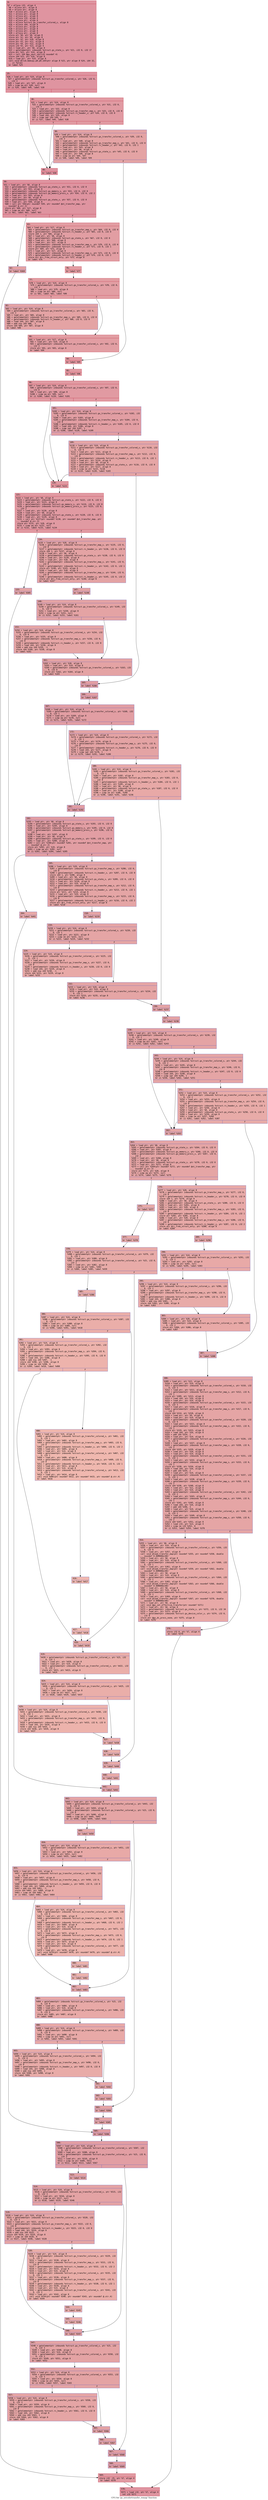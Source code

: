 digraph "CFG for 'gs_setcolortransfer_remap' function" {
	label="CFG for 'gs_setcolortransfer_remap' function";

	Node0x600000537110 [shape=record,color="#b70d28ff", style=filled, fillcolor="#b70d2870" fontname="Courier",label="{6:\l|  %7 = alloca i32, align 4\l  %8 = alloca ptr, align 8\l  %9 = alloca ptr, align 8\l  %10 = alloca ptr, align 8\l  %11 = alloca ptr, align 8\l  %12 = alloca ptr, align 8\l  %13 = alloca i32, align 4\l  %14 = alloca ptr, align 8\l  %15 = alloca %struct.gx_transfer_colored_s, align 8\l  %16 = alloca i64, align 8\l  %17 = alloca ptr, align 8\l  %18 = alloca ptr, align 8\l  %19 = alloca ptr, align 8\l  %20 = alloca ptr, align 8\l  store ptr %0, ptr %8, align 8\l  store ptr %1, ptr %9, align 8\l  store ptr %2, ptr %10, align 8\l  store ptr %3, ptr %11, align 8\l  store ptr %4, ptr %12, align 8\l  store i32 %5, ptr %13, align 4\l  %21 = load ptr, ptr %8, align 8\l  %22 = getelementptr inbounds %struct.gs_state_s, ptr %21, i32 0, i32 17\l  store ptr %22, ptr %14, align 8\l  %23 = call i64 @gs_next_ids(i32 noundef 4)\l  store i64 %23, ptr %16, align 8\l  %24 = load ptr, ptr %14, align 8\l  call void @llvm.memcpy.p0.p0.i64(ptr align 8 %15, ptr align 8 %24, i64 32,\l... i1 false)\l  br label %25\l}"];
	Node0x600000537110 -> Node0x600000537160[tooltip="6 -> 25\nProbability 100.00%" ];
	Node0x600000537160 [shape=record,color="#b70d28ff", style=filled, fillcolor="#b70d2870" fontname="Courier",label="{25:\l|  %26 = load ptr, ptr %14, align 8\l  %27 = getelementptr inbounds %struct.gx_transfer_colored_s, ptr %26, i32 0,\l... i32 3\l  %28 = load ptr, ptr %27, align 8\l  %29 = icmp eq ptr %28, null\l  br i1 %29, label %49, label %30\l|{<s0>T|<s1>F}}"];
	Node0x600000537160:s0 -> Node0x600000537250[tooltip="25 -> 49\nProbability 37.50%" ];
	Node0x600000537160:s1 -> Node0x6000005371b0[tooltip="25 -> 30\nProbability 62.50%" ];
	Node0x6000005371b0 [shape=record,color="#b70d28ff", style=filled, fillcolor="#bb1b2c70" fontname="Courier",label="{30:\l|  %31 = load ptr, ptr %14, align 8\l  %32 = getelementptr inbounds %struct.gx_transfer_colored_s, ptr %31, i32 0,\l... i32 3\l  %33 = load ptr, ptr %32, align 8\l  %34 = getelementptr inbounds %struct.gx_transfer_map_s, ptr %33, i32 0, i32 0\l  %35 = getelementptr inbounds %struct.rc_header_s, ptr %34, i32 0, i32 0\l  %36 = load i64, ptr %35, align 8\l  %37 = icmp sgt i64 %36, 1\l  br i1 %37, label %49, label %38\l|{<s0>T|<s1>F}}"];
	Node0x6000005371b0:s0 -> Node0x600000537250[tooltip="30 -> 49\nProbability 50.00%" ];
	Node0x6000005371b0:s1 -> Node0x600000537200[tooltip="30 -> 38\nProbability 50.00%" ];
	Node0x600000537200 [shape=record,color="#3d50c3ff", style=filled, fillcolor="#c32e3170" fontname="Courier",label="{38:\l|  %39 = load ptr, ptr %14, align 8\l  %40 = getelementptr inbounds %struct.gx_transfer_colored_s, ptr %39, i32 0,\l... i32 3\l  %41 = load ptr, ptr %40, align 8\l  %42 = getelementptr inbounds %struct.gx_transfer_map_s, ptr %41, i32 0, i32 0\l  %43 = getelementptr inbounds %struct.rc_header_s, ptr %42, i32 0, i32 1\l  %44 = load ptr, ptr %43, align 8\l  %45 = load ptr, ptr %8, align 8\l  %46 = getelementptr inbounds %struct.gs_state_s, ptr %45, i32 0, i32 0\l  %47 = load ptr, ptr %46, align 8\l  %48 = icmp ne ptr %44, %47\l  br i1 %48, label %49, label %94\l|{<s0>T|<s1>F}}"];
	Node0x600000537200:s0 -> Node0x600000537250[tooltip="38 -> 49\nProbability 62.50%" ];
	Node0x600000537200:s1 -> Node0x6000005374d0[tooltip="38 -> 94\nProbability 37.50%" ];
	Node0x600000537250 [shape=record,color="#b70d28ff", style=filled, fillcolor="#b70d2870" fontname="Courier",label="{49:\l|  br label %50\l}"];
	Node0x600000537250 -> Node0x6000005372a0[tooltip="49 -> 50\nProbability 100.00%" ];
	Node0x6000005372a0 [shape=record,color="#b70d28ff", style=filled, fillcolor="#b70d2870" fontname="Courier",label="{50:\l|  %51 = load ptr, ptr %8, align 8\l  %52 = getelementptr inbounds %struct.gs_state_s, ptr %51, i32 0, i32 0\l  %53 = load ptr, ptr %52, align 8\l  %54 = getelementptr inbounds %struct.gs_memory_s, ptr %53, i32 0, i32 0\l  %55 = getelementptr inbounds %struct.gs_memory_procs_s, ptr %54, i32 0, i32 2\l  %56 = load ptr, ptr %55, align 8\l  %57 = load ptr, ptr %8, align 8\l  %58 = getelementptr inbounds %struct.gs_state_s, ptr %57, i32 0, i32 0\l  %59 = load ptr, ptr %58, align 8\l  %60 = call ptr %56(ptr noundef %59, ptr noundef @st_transfer_map, ptr\l... noundef @.str.3)\l  store ptr %60, ptr %17, align 8\l  %61 = icmp eq ptr %60, null\l  br i1 %61, label %62, label %63\l|{<s0>T|<s1>F}}"];
	Node0x6000005372a0:s0 -> Node0x6000005372f0[tooltip="50 -> 62\nProbability 37.50%" ];
	Node0x6000005372a0:s1 -> Node0x600000537340[tooltip="50 -> 63\nProbability 62.50%" ];
	Node0x6000005372f0 [shape=record,color="#3d50c3ff", style=filled, fillcolor="#c32e3170" fontname="Courier",label="{62:\l|  br label %569\l}"];
	Node0x6000005372f0 -> Node0x600000531180[tooltip="62 -> 569\nProbability 100.00%" ];
	Node0x600000537340 [shape=record,color="#b70d28ff", style=filled, fillcolor="#be242e70" fontname="Courier",label="{63:\l|  %64 = load ptr, ptr %17, align 8\l  %65 = getelementptr inbounds %struct.gx_transfer_map_s, ptr %64, i32 0, i32 0\l  %66 = getelementptr inbounds %struct.rc_header_s, ptr %65, i32 0, i32 0\l  store i64 1, ptr %66, align 8\l  %67 = load ptr, ptr %8, align 8\l  %68 = getelementptr inbounds %struct.gs_state_s, ptr %67, i32 0, i32 0\l  %69 = load ptr, ptr %68, align 8\l  %70 = load ptr, ptr %17, align 8\l  %71 = getelementptr inbounds %struct.gx_transfer_map_s, ptr %70, i32 0, i32 0\l  %72 = getelementptr inbounds %struct.rc_header_s, ptr %71, i32 0, i32 1\l  store ptr %69, ptr %72, align 8\l  %73 = load ptr, ptr %17, align 8\l  %74 = getelementptr inbounds %struct.gx_transfer_map_s, ptr %73, i32 0, i32 0\l  %75 = getelementptr inbounds %struct.rc_header_s, ptr %74, i32 0, i32 2\l  store ptr @rc_free_struct_only, ptr %75, align 8\l  br label %76\l}"];
	Node0x600000537340 -> Node0x600000537390[tooltip="63 -> 76\nProbability 100.00%" ];
	Node0x600000537390 [shape=record,color="#b70d28ff", style=filled, fillcolor="#be242e70" fontname="Courier",label="{76:\l|  br label %77\l}"];
	Node0x600000537390 -> Node0x6000005373e0[tooltip="76 -> 77\nProbability 100.00%" ];
	Node0x6000005373e0 [shape=record,color="#b70d28ff", style=filled, fillcolor="#be242e70" fontname="Courier",label="{77:\l|  %78 = load ptr, ptr %14, align 8\l  %79 = getelementptr inbounds %struct.gx_transfer_colored_s, ptr %78, i32 0,\l... i32 3\l  %80 = load ptr, ptr %79, align 8\l  %81 = icmp ne ptr %80, null\l  br i1 %81, label %82, label %90\l|{<s0>T|<s1>F}}"];
	Node0x6000005373e0:s0 -> Node0x600000537430[tooltip="77 -> 82\nProbability 62.50%" ];
	Node0x6000005373e0:s1 -> Node0x600000537480[tooltip="77 -> 90\nProbability 37.50%" ];
	Node0x600000537430 [shape=record,color="#3d50c3ff", style=filled, fillcolor="#c32e3170" fontname="Courier",label="{82:\l|  %83 = load ptr, ptr %14, align 8\l  %84 = getelementptr inbounds %struct.gx_transfer_colored_s, ptr %83, i32 0,\l... i32 3\l  %85 = load ptr, ptr %84, align 8\l  %86 = getelementptr inbounds %struct.gx_transfer_map_s, ptr %85, i32 0, i32 0\l  %87 = getelementptr inbounds %struct.rc_header_s, ptr %86, i32 0, i32 0\l  %88 = load i64, ptr %87, align 8\l  %89 = add nsw i64 %88, -1\l  store i64 %89, ptr %87, align 8\l  br label %90\l}"];
	Node0x600000537430 -> Node0x600000537480[tooltip="82 -> 90\nProbability 100.00%" ];
	Node0x600000537480 [shape=record,color="#b70d28ff", style=filled, fillcolor="#be242e70" fontname="Courier",label="{90:\l|  %91 = load ptr, ptr %17, align 8\l  %92 = load ptr, ptr %14, align 8\l  %93 = getelementptr inbounds %struct.gx_transfer_colored_s, ptr %92, i32 0,\l... i32 3\l  store ptr %91, ptr %93, align 8\l  br label %94\l}"];
	Node0x600000537480 -> Node0x6000005374d0[tooltip="90 -> 94\nProbability 100.00%" ];
	Node0x6000005374d0 [shape=record,color="#b70d28ff", style=filled, fillcolor="#bb1b2c70" fontname="Courier",label="{94:\l|  br label %95\l}"];
	Node0x6000005374d0 -> Node0x600000537520[tooltip="94 -> 95\nProbability 100.00%" ];
	Node0x600000537520 [shape=record,color="#b70d28ff", style=filled, fillcolor="#bb1b2c70" fontname="Courier",label="{95:\l|  br label %96\l}"];
	Node0x600000537520 -> Node0x600000537570[tooltip="95 -> 96\nProbability 100.00%" ];
	Node0x600000537570 [shape=record,color="#b70d28ff", style=filled, fillcolor="#bb1b2c70" fontname="Courier",label="{96:\l|  %97 = load ptr, ptr %14, align 8\l  %98 = getelementptr inbounds %struct.gx_transfer_colored_s, ptr %97, i32 0,\l... i32 0\l  %99 = load ptr, ptr %98, align 8\l  %100 = icmp eq ptr %99, null\l  br i1 %100, label %120, label %101\l|{<s0>T|<s1>F}}"];
	Node0x600000537570:s0 -> Node0x600000537660[tooltip="96 -> 120\nProbability 37.50%" ];
	Node0x600000537570:s1 -> Node0x6000005375c0[tooltip="96 -> 101\nProbability 62.50%" ];
	Node0x6000005375c0 [shape=record,color="#3d50c3ff", style=filled, fillcolor="#be242e70" fontname="Courier",label="{101:\l|  %102 = load ptr, ptr %14, align 8\l  %103 = getelementptr inbounds %struct.gx_transfer_colored_s, ptr %102, i32\l... 0, i32 0\l  %104 = load ptr, ptr %103, align 8\l  %105 = getelementptr inbounds %struct.gx_transfer_map_s, ptr %104, i32 0,\l... i32 0\l  %106 = getelementptr inbounds %struct.rc_header_s, ptr %105, i32 0, i32 0\l  %107 = load i64, ptr %106, align 8\l  %108 = icmp sgt i64 %107, 1\l  br i1 %108, label %120, label %109\l|{<s0>T|<s1>F}}"];
	Node0x6000005375c0:s0 -> Node0x600000537660[tooltip="101 -> 120\nProbability 50.00%" ];
	Node0x6000005375c0:s1 -> Node0x600000537610[tooltip="101 -> 109\nProbability 50.00%" ];
	Node0x600000537610 [shape=record,color="#3d50c3ff", style=filled, fillcolor="#c5333470" fontname="Courier",label="{109:\l|  %110 = load ptr, ptr %14, align 8\l  %111 = getelementptr inbounds %struct.gx_transfer_colored_s, ptr %110, i32\l... 0, i32 0\l  %112 = load ptr, ptr %111, align 8\l  %113 = getelementptr inbounds %struct.gx_transfer_map_s, ptr %112, i32 0,\l... i32 0\l  %114 = getelementptr inbounds %struct.rc_header_s, ptr %113, i32 0, i32 1\l  %115 = load ptr, ptr %114, align 8\l  %116 = load ptr, ptr %8, align 8\l  %117 = getelementptr inbounds %struct.gs_state_s, ptr %116, i32 0, i32 0\l  %118 = load ptr, ptr %117, align 8\l  %119 = icmp ne ptr %115, %118\l  br i1 %119, label %120, label %165\l|{<s0>T|<s1>F}}"];
	Node0x600000537610:s0 -> Node0x600000537660[tooltip="109 -> 120\nProbability 62.50%" ];
	Node0x600000537610:s1 -> Node0x6000005378e0[tooltip="109 -> 165\nProbability 37.50%" ];
	Node0x600000537660 [shape=record,color="#b70d28ff", style=filled, fillcolor="#bb1b2c70" fontname="Courier",label="{120:\l|  br label %121\l}"];
	Node0x600000537660 -> Node0x6000005376b0[tooltip="120 -> 121\nProbability 100.00%" ];
	Node0x6000005376b0 [shape=record,color="#b70d28ff", style=filled, fillcolor="#bb1b2c70" fontname="Courier",label="{121:\l|  %122 = load ptr, ptr %8, align 8\l  %123 = getelementptr inbounds %struct.gs_state_s, ptr %122, i32 0, i32 0\l  %124 = load ptr, ptr %123, align 8\l  %125 = getelementptr inbounds %struct.gs_memory_s, ptr %124, i32 0, i32 0\l  %126 = getelementptr inbounds %struct.gs_memory_procs_s, ptr %125, i32 0,\l... i32 2\l  %127 = load ptr, ptr %126, align 8\l  %128 = load ptr, ptr %8, align 8\l  %129 = getelementptr inbounds %struct.gs_state_s, ptr %128, i32 0, i32 0\l  %130 = load ptr, ptr %129, align 8\l  %131 = call ptr %127(ptr noundef %130, ptr noundef @st_transfer_map, ptr\l... noundef @.str.3)\l  store ptr %131, ptr %18, align 8\l  %132 = icmp eq ptr %131, null\l  br i1 %132, label %133, label %134\l|{<s0>T|<s1>F}}"];
	Node0x6000005376b0:s0 -> Node0x600000537700[tooltip="121 -> 133\nProbability 37.50%" ];
	Node0x6000005376b0:s1 -> Node0x600000537750[tooltip="121 -> 134\nProbability 62.50%" ];
	Node0x600000537700 [shape=record,color="#3d50c3ff", style=filled, fillcolor="#c5333470" fontname="Courier",label="{133:\l|  br label %505\l}"];
	Node0x600000537700 -> Node0x600000530c80[tooltip="133 -> 505\nProbability 100.00%" ];
	Node0x600000537750 [shape=record,color="#3d50c3ff", style=filled, fillcolor="#c32e3170" fontname="Courier",label="{134:\l|  %135 = load ptr, ptr %18, align 8\l  %136 = getelementptr inbounds %struct.gx_transfer_map_s, ptr %135, i32 0,\l... i32 0\l  %137 = getelementptr inbounds %struct.rc_header_s, ptr %136, i32 0, i32 0\l  store i64 1, ptr %137, align 8\l  %138 = load ptr, ptr %8, align 8\l  %139 = getelementptr inbounds %struct.gs_state_s, ptr %138, i32 0, i32 0\l  %140 = load ptr, ptr %139, align 8\l  %141 = load ptr, ptr %18, align 8\l  %142 = getelementptr inbounds %struct.gx_transfer_map_s, ptr %141, i32 0,\l... i32 0\l  %143 = getelementptr inbounds %struct.rc_header_s, ptr %142, i32 0, i32 1\l  store ptr %140, ptr %143, align 8\l  %144 = load ptr, ptr %18, align 8\l  %145 = getelementptr inbounds %struct.gx_transfer_map_s, ptr %144, i32 0,\l... i32 0\l  %146 = getelementptr inbounds %struct.rc_header_s, ptr %145, i32 0, i32 2\l  store ptr @rc_free_struct_only, ptr %146, align 8\l  br label %147\l}"];
	Node0x600000537750 -> Node0x6000005377a0[tooltip="134 -> 147\nProbability 100.00%" ];
	Node0x6000005377a0 [shape=record,color="#3d50c3ff", style=filled, fillcolor="#c32e3170" fontname="Courier",label="{147:\l|  br label %148\l}"];
	Node0x6000005377a0 -> Node0x6000005377f0[tooltip="147 -> 148\nProbability 100.00%" ];
	Node0x6000005377f0 [shape=record,color="#3d50c3ff", style=filled, fillcolor="#c32e3170" fontname="Courier",label="{148:\l|  %149 = load ptr, ptr %14, align 8\l  %150 = getelementptr inbounds %struct.gx_transfer_colored_s, ptr %149, i32\l... 0, i32 0\l  %151 = load ptr, ptr %150, align 8\l  %152 = icmp ne ptr %151, null\l  br i1 %152, label %153, label %161\l|{<s0>T|<s1>F}}"];
	Node0x6000005377f0:s0 -> Node0x600000537840[tooltip="148 -> 153\nProbability 62.50%" ];
	Node0x6000005377f0:s1 -> Node0x600000537890[tooltip="148 -> 161\nProbability 37.50%" ];
	Node0x600000537840 [shape=record,color="#3d50c3ff", style=filled, fillcolor="#c5333470" fontname="Courier",label="{153:\l|  %154 = load ptr, ptr %14, align 8\l  %155 = getelementptr inbounds %struct.gx_transfer_colored_s, ptr %154, i32\l... 0, i32 0\l  %156 = load ptr, ptr %155, align 8\l  %157 = getelementptr inbounds %struct.gx_transfer_map_s, ptr %156, i32 0,\l... i32 0\l  %158 = getelementptr inbounds %struct.rc_header_s, ptr %157, i32 0, i32 0\l  %159 = load i64, ptr %158, align 8\l  %160 = add nsw i64 %159, -1\l  store i64 %160, ptr %158, align 8\l  br label %161\l}"];
	Node0x600000537840 -> Node0x600000537890[tooltip="153 -> 161\nProbability 100.00%" ];
	Node0x600000537890 [shape=record,color="#3d50c3ff", style=filled, fillcolor="#c32e3170" fontname="Courier",label="{161:\l|  %162 = load ptr, ptr %18, align 8\l  %163 = load ptr, ptr %14, align 8\l  %164 = getelementptr inbounds %struct.gx_transfer_colored_s, ptr %163, i32\l... 0, i32 0\l  store ptr %162, ptr %164, align 8\l  br label %165\l}"];
	Node0x600000537890 -> Node0x6000005378e0[tooltip="161 -> 165\nProbability 100.00%" ];
	Node0x6000005378e0 [shape=record,color="#3d50c3ff", style=filled, fillcolor="#be242e70" fontname="Courier",label="{165:\l|  br label %166\l}"];
	Node0x6000005378e0 -> Node0x600000537930[tooltip="165 -> 166\nProbability 100.00%" ];
	Node0x600000537930 [shape=record,color="#3d50c3ff", style=filled, fillcolor="#be242e70" fontname="Courier",label="{166:\l|  br label %167\l}"];
	Node0x600000537930 -> Node0x600000537980[tooltip="166 -> 167\nProbability 100.00%" ];
	Node0x600000537980 [shape=record,color="#3d50c3ff", style=filled, fillcolor="#be242e70" fontname="Courier",label="{167:\l|  %168 = load ptr, ptr %14, align 8\l  %169 = getelementptr inbounds %struct.gx_transfer_colored_s, ptr %168, i32\l... 0, i32 1\l  %170 = load ptr, ptr %169, align 8\l  %171 = icmp eq ptr %170, null\l  br i1 %171, label %191, label %172\l|{<s0>T|<s1>F}}"];
	Node0x600000537980:s0 -> Node0x600000537a70[tooltip="167 -> 191\nProbability 37.50%" ];
	Node0x600000537980:s1 -> Node0x6000005379d0[tooltip="167 -> 172\nProbability 62.50%" ];
	Node0x6000005379d0 [shape=record,color="#3d50c3ff", style=filled, fillcolor="#c32e3170" fontname="Courier",label="{172:\l|  %173 = load ptr, ptr %14, align 8\l  %174 = getelementptr inbounds %struct.gx_transfer_colored_s, ptr %173, i32\l... 0, i32 1\l  %175 = load ptr, ptr %174, align 8\l  %176 = getelementptr inbounds %struct.gx_transfer_map_s, ptr %175, i32 0,\l... i32 0\l  %177 = getelementptr inbounds %struct.rc_header_s, ptr %176, i32 0, i32 0\l  %178 = load i64, ptr %177, align 8\l  %179 = icmp sgt i64 %178, 1\l  br i1 %179, label %191, label %180\l|{<s0>T|<s1>F}}"];
	Node0x6000005379d0:s0 -> Node0x600000537a70[tooltip="172 -> 191\nProbability 50.00%" ];
	Node0x6000005379d0:s1 -> Node0x600000537a20[tooltip="172 -> 180\nProbability 50.00%" ];
	Node0x600000537a20 [shape=record,color="#3d50c3ff", style=filled, fillcolor="#ca3b3770" fontname="Courier",label="{180:\l|  %181 = load ptr, ptr %14, align 8\l  %182 = getelementptr inbounds %struct.gx_transfer_colored_s, ptr %181, i32\l... 0, i32 1\l  %183 = load ptr, ptr %182, align 8\l  %184 = getelementptr inbounds %struct.gx_transfer_map_s, ptr %183, i32 0,\l... i32 0\l  %185 = getelementptr inbounds %struct.rc_header_s, ptr %184, i32 0, i32 1\l  %186 = load ptr, ptr %185, align 8\l  %187 = load ptr, ptr %8, align 8\l  %188 = getelementptr inbounds %struct.gs_state_s, ptr %187, i32 0, i32 0\l  %189 = load ptr, ptr %188, align 8\l  %190 = icmp ne ptr %186, %189\l  br i1 %190, label %191, label %236\l|{<s0>T|<s1>F}}"];
	Node0x600000537a20:s0 -> Node0x600000537a70[tooltip="180 -> 191\nProbability 62.50%" ];
	Node0x600000537a20:s1 -> Node0x600000537cf0[tooltip="180 -> 236\nProbability 37.50%" ];
	Node0x600000537a70 [shape=record,color="#3d50c3ff", style=filled, fillcolor="#be242e70" fontname="Courier",label="{191:\l|  br label %192\l}"];
	Node0x600000537a70 -> Node0x600000537ac0[tooltip="191 -> 192\nProbability 100.00%" ];
	Node0x600000537ac0 [shape=record,color="#3d50c3ff", style=filled, fillcolor="#be242e70" fontname="Courier",label="{192:\l|  %193 = load ptr, ptr %8, align 8\l  %194 = getelementptr inbounds %struct.gs_state_s, ptr %193, i32 0, i32 0\l  %195 = load ptr, ptr %194, align 8\l  %196 = getelementptr inbounds %struct.gs_memory_s, ptr %195, i32 0, i32 0\l  %197 = getelementptr inbounds %struct.gs_memory_procs_s, ptr %196, i32 0,\l... i32 2\l  %198 = load ptr, ptr %197, align 8\l  %199 = load ptr, ptr %8, align 8\l  %200 = getelementptr inbounds %struct.gs_state_s, ptr %199, i32 0, i32 0\l  %201 = load ptr, ptr %200, align 8\l  %202 = call ptr %198(ptr noundef %201, ptr noundef @st_transfer_map, ptr\l... noundef @.str.3)\l  store ptr %202, ptr %19, align 8\l  %203 = icmp eq ptr %202, null\l  br i1 %203, label %204, label %205\l|{<s0>T|<s1>F}}"];
	Node0x600000537ac0:s0 -> Node0x600000537b10[tooltip="192 -> 204\nProbability 37.50%" ];
	Node0x600000537ac0:s1 -> Node0x600000537b60[tooltip="192 -> 205\nProbability 62.50%" ];
	Node0x600000537b10 [shape=record,color="#3d50c3ff", style=filled, fillcolor="#ca3b3770" fontname="Courier",label="{204:\l|  br label %441\l}"];
	Node0x600000537b10 -> Node0x600000530780[tooltip="204 -> 441\nProbability 100.00%" ];
	Node0x600000537b60 [shape=record,color="#3d50c3ff", style=filled, fillcolor="#c5333470" fontname="Courier",label="{205:\l|  %206 = load ptr, ptr %19, align 8\l  %207 = getelementptr inbounds %struct.gx_transfer_map_s, ptr %206, i32 0,\l... i32 0\l  %208 = getelementptr inbounds %struct.rc_header_s, ptr %207, i32 0, i32 0\l  store i64 1, ptr %208, align 8\l  %209 = load ptr, ptr %8, align 8\l  %210 = getelementptr inbounds %struct.gs_state_s, ptr %209, i32 0, i32 0\l  %211 = load ptr, ptr %210, align 8\l  %212 = load ptr, ptr %19, align 8\l  %213 = getelementptr inbounds %struct.gx_transfer_map_s, ptr %212, i32 0,\l... i32 0\l  %214 = getelementptr inbounds %struct.rc_header_s, ptr %213, i32 0, i32 1\l  store ptr %211, ptr %214, align 8\l  %215 = load ptr, ptr %19, align 8\l  %216 = getelementptr inbounds %struct.gx_transfer_map_s, ptr %215, i32 0,\l... i32 0\l  %217 = getelementptr inbounds %struct.rc_header_s, ptr %216, i32 0, i32 2\l  store ptr @rc_free_struct_only, ptr %217, align 8\l  br label %218\l}"];
	Node0x600000537b60 -> Node0x600000537bb0[tooltip="205 -> 218\nProbability 100.00%" ];
	Node0x600000537bb0 [shape=record,color="#3d50c3ff", style=filled, fillcolor="#c5333470" fontname="Courier",label="{218:\l|  br label %219\l}"];
	Node0x600000537bb0 -> Node0x600000537c00[tooltip="218 -> 219\nProbability 100.00%" ];
	Node0x600000537c00 [shape=record,color="#3d50c3ff", style=filled, fillcolor="#c5333470" fontname="Courier",label="{219:\l|  %220 = load ptr, ptr %14, align 8\l  %221 = getelementptr inbounds %struct.gx_transfer_colored_s, ptr %220, i32\l... 0, i32 1\l  %222 = load ptr, ptr %221, align 8\l  %223 = icmp ne ptr %222, null\l  br i1 %223, label %224, label %232\l|{<s0>T|<s1>F}}"];
	Node0x600000537c00:s0 -> Node0x600000537c50[tooltip="219 -> 224\nProbability 62.50%" ];
	Node0x600000537c00:s1 -> Node0x600000537ca0[tooltip="219 -> 232\nProbability 37.50%" ];
	Node0x600000537c50 [shape=record,color="#3d50c3ff", style=filled, fillcolor="#ca3b3770" fontname="Courier",label="{224:\l|  %225 = load ptr, ptr %14, align 8\l  %226 = getelementptr inbounds %struct.gx_transfer_colored_s, ptr %225, i32\l... 0, i32 1\l  %227 = load ptr, ptr %226, align 8\l  %228 = getelementptr inbounds %struct.gx_transfer_map_s, ptr %227, i32 0,\l... i32 0\l  %229 = getelementptr inbounds %struct.rc_header_s, ptr %228, i32 0, i32 0\l  %230 = load i64, ptr %229, align 8\l  %231 = add nsw i64 %230, -1\l  store i64 %231, ptr %229, align 8\l  br label %232\l}"];
	Node0x600000537c50 -> Node0x600000537ca0[tooltip="224 -> 232\nProbability 100.00%" ];
	Node0x600000537ca0 [shape=record,color="#3d50c3ff", style=filled, fillcolor="#c5333470" fontname="Courier",label="{232:\l|  %233 = load ptr, ptr %19, align 8\l  %234 = load ptr, ptr %14, align 8\l  %235 = getelementptr inbounds %struct.gx_transfer_colored_s, ptr %234, i32\l... 0, i32 1\l  store ptr %233, ptr %235, align 8\l  br label %236\l}"];
	Node0x600000537ca0 -> Node0x600000537cf0[tooltip="232 -> 236\nProbability 100.00%" ];
	Node0x600000537cf0 [shape=record,color="#3d50c3ff", style=filled, fillcolor="#c32e3170" fontname="Courier",label="{236:\l|  br label %237\l}"];
	Node0x600000537cf0 -> Node0x600000537d40[tooltip="236 -> 237\nProbability 100.00%" ];
	Node0x600000537d40 [shape=record,color="#3d50c3ff", style=filled, fillcolor="#c32e3170" fontname="Courier",label="{237:\l|  br label %238\l}"];
	Node0x600000537d40 -> Node0x600000537d90[tooltip="237 -> 238\nProbability 100.00%" ];
	Node0x600000537d90 [shape=record,color="#3d50c3ff", style=filled, fillcolor="#c32e3170" fontname="Courier",label="{238:\l|  %239 = load ptr, ptr %14, align 8\l  %240 = getelementptr inbounds %struct.gx_transfer_colored_s, ptr %239, i32\l... 0, i32 2\l  %241 = load ptr, ptr %240, align 8\l  %242 = icmp eq ptr %241, null\l  br i1 %242, label %262, label %243\l|{<s0>T|<s1>F}}"];
	Node0x600000537d90:s0 -> Node0x600000537e80[tooltip="238 -> 262\nProbability 37.50%" ];
	Node0x600000537d90:s1 -> Node0x600000537de0[tooltip="238 -> 243\nProbability 62.50%" ];
	Node0x600000537de0 [shape=record,color="#3d50c3ff", style=filled, fillcolor="#c5333470" fontname="Courier",label="{243:\l|  %244 = load ptr, ptr %14, align 8\l  %245 = getelementptr inbounds %struct.gx_transfer_colored_s, ptr %244, i32\l... 0, i32 2\l  %246 = load ptr, ptr %245, align 8\l  %247 = getelementptr inbounds %struct.gx_transfer_map_s, ptr %246, i32 0,\l... i32 0\l  %248 = getelementptr inbounds %struct.rc_header_s, ptr %247, i32 0, i32 0\l  %249 = load i64, ptr %248, align 8\l  %250 = icmp sgt i64 %249, 1\l  br i1 %250, label %262, label %251\l|{<s0>T|<s1>F}}"];
	Node0x600000537de0:s0 -> Node0x600000537e80[tooltip="243 -> 262\nProbability 50.00%" ];
	Node0x600000537de0:s1 -> Node0x600000537e30[tooltip="243 -> 251\nProbability 50.00%" ];
	Node0x600000537e30 [shape=record,color="#3d50c3ff", style=filled, fillcolor="#cc403a70" fontname="Courier",label="{251:\l|  %252 = load ptr, ptr %14, align 8\l  %253 = getelementptr inbounds %struct.gx_transfer_colored_s, ptr %252, i32\l... 0, i32 2\l  %254 = load ptr, ptr %253, align 8\l  %255 = getelementptr inbounds %struct.gx_transfer_map_s, ptr %254, i32 0,\l... i32 0\l  %256 = getelementptr inbounds %struct.rc_header_s, ptr %255, i32 0, i32 1\l  %257 = load ptr, ptr %256, align 8\l  %258 = load ptr, ptr %8, align 8\l  %259 = getelementptr inbounds %struct.gs_state_s, ptr %258, i32 0, i32 0\l  %260 = load ptr, ptr %259, align 8\l  %261 = icmp ne ptr %257, %260\l  br i1 %261, label %262, label %307\l|{<s0>T|<s1>F}}"];
	Node0x600000537e30:s0 -> Node0x600000537e80[tooltip="251 -> 262\nProbability 62.50%" ];
	Node0x600000537e30:s1 -> Node0x600000530140[tooltip="251 -> 307\nProbability 37.50%" ];
	Node0x600000537e80 [shape=record,color="#3d50c3ff", style=filled, fillcolor="#c5333470" fontname="Courier",label="{262:\l|  br label %263\l}"];
	Node0x600000537e80 -> Node0x600000537ed0[tooltip="262 -> 263\nProbability 100.00%" ];
	Node0x600000537ed0 [shape=record,color="#3d50c3ff", style=filled, fillcolor="#c5333470" fontname="Courier",label="{263:\l|  %264 = load ptr, ptr %8, align 8\l  %265 = getelementptr inbounds %struct.gs_state_s, ptr %264, i32 0, i32 0\l  %266 = load ptr, ptr %265, align 8\l  %267 = getelementptr inbounds %struct.gs_memory_s, ptr %266, i32 0, i32 0\l  %268 = getelementptr inbounds %struct.gs_memory_procs_s, ptr %267, i32 0,\l... i32 2\l  %269 = load ptr, ptr %268, align 8\l  %270 = load ptr, ptr %8, align 8\l  %271 = getelementptr inbounds %struct.gs_state_s, ptr %270, i32 0, i32 0\l  %272 = load ptr, ptr %271, align 8\l  %273 = call ptr %269(ptr noundef %272, ptr noundef @st_transfer_map, ptr\l... noundef @.str.3)\l  store ptr %273, ptr %20, align 8\l  %274 = icmp eq ptr %273, null\l  br i1 %274, label %275, label %276\l|{<s0>T|<s1>F}}"];
	Node0x600000537ed0:s0 -> Node0x600000537f20[tooltip="263 -> 275\nProbability 37.50%" ];
	Node0x600000537ed0:s1 -> Node0x600000537f70[tooltip="263 -> 276\nProbability 62.50%" ];
	Node0x600000537f20 [shape=record,color="#3d50c3ff", style=filled, fillcolor="#cc403a70" fontname="Courier",label="{275:\l|  br label %377\l}"];
	Node0x600000537f20 -> Node0x600000530280[tooltip="275 -> 377\nProbability 100.00%" ];
	Node0x600000537f70 [shape=record,color="#3d50c3ff", style=filled, fillcolor="#ca3b3770" fontname="Courier",label="{276:\l|  %277 = load ptr, ptr %20, align 8\l  %278 = getelementptr inbounds %struct.gx_transfer_map_s, ptr %277, i32 0,\l... i32 0\l  %279 = getelementptr inbounds %struct.rc_header_s, ptr %278, i32 0, i32 0\l  store i64 1, ptr %279, align 8\l  %280 = load ptr, ptr %8, align 8\l  %281 = getelementptr inbounds %struct.gs_state_s, ptr %280, i32 0, i32 0\l  %282 = load ptr, ptr %281, align 8\l  %283 = load ptr, ptr %20, align 8\l  %284 = getelementptr inbounds %struct.gx_transfer_map_s, ptr %283, i32 0,\l... i32 0\l  %285 = getelementptr inbounds %struct.rc_header_s, ptr %284, i32 0, i32 1\l  store ptr %282, ptr %285, align 8\l  %286 = load ptr, ptr %20, align 8\l  %287 = getelementptr inbounds %struct.gx_transfer_map_s, ptr %286, i32 0,\l... i32 0\l  %288 = getelementptr inbounds %struct.rc_header_s, ptr %287, i32 0, i32 2\l  store ptr @rc_free_struct_only, ptr %288, align 8\l  br label %289\l}"];
	Node0x600000537f70 -> Node0x600000530000[tooltip="276 -> 289\nProbability 100.00%" ];
	Node0x600000530000 [shape=record,color="#3d50c3ff", style=filled, fillcolor="#ca3b3770" fontname="Courier",label="{289:\l|  br label %290\l}"];
	Node0x600000530000 -> Node0x600000530050[tooltip="289 -> 290\nProbability 100.00%" ];
	Node0x600000530050 [shape=record,color="#3d50c3ff", style=filled, fillcolor="#ca3b3770" fontname="Courier",label="{290:\l|  %291 = load ptr, ptr %14, align 8\l  %292 = getelementptr inbounds %struct.gx_transfer_colored_s, ptr %291, i32\l... 0, i32 2\l  %293 = load ptr, ptr %292, align 8\l  %294 = icmp ne ptr %293, null\l  br i1 %294, label %295, label %303\l|{<s0>T|<s1>F}}"];
	Node0x600000530050:s0 -> Node0x6000005300a0[tooltip="290 -> 295\nProbability 62.50%" ];
	Node0x600000530050:s1 -> Node0x6000005300f0[tooltip="290 -> 303\nProbability 37.50%" ];
	Node0x6000005300a0 [shape=record,color="#3d50c3ff", style=filled, fillcolor="#cc403a70" fontname="Courier",label="{295:\l|  %296 = load ptr, ptr %14, align 8\l  %297 = getelementptr inbounds %struct.gx_transfer_colored_s, ptr %296, i32\l... 0, i32 2\l  %298 = load ptr, ptr %297, align 8\l  %299 = getelementptr inbounds %struct.gx_transfer_map_s, ptr %298, i32 0,\l... i32 0\l  %300 = getelementptr inbounds %struct.rc_header_s, ptr %299, i32 0, i32 0\l  %301 = load i64, ptr %300, align 8\l  %302 = add nsw i64 %301, -1\l  store i64 %302, ptr %300, align 8\l  br label %303\l}"];
	Node0x6000005300a0 -> Node0x6000005300f0[tooltip="295 -> 303\nProbability 100.00%" ];
	Node0x6000005300f0 [shape=record,color="#3d50c3ff", style=filled, fillcolor="#ca3b3770" fontname="Courier",label="{303:\l|  %304 = load ptr, ptr %20, align 8\l  %305 = load ptr, ptr %14, align 8\l  %306 = getelementptr inbounds %struct.gx_transfer_colored_s, ptr %305, i32\l... 0, i32 2\l  store ptr %304, ptr %306, align 8\l  br label %307\l}"];
	Node0x6000005300f0 -> Node0x600000530140[tooltip="303 -> 307\nProbability 100.00%" ];
	Node0x600000530140 [shape=record,color="#3d50c3ff", style=filled, fillcolor="#c5333470" fontname="Courier",label="{307:\l|  br label %308\l}"];
	Node0x600000530140 -> Node0x600000530190[tooltip="307 -> 308\nProbability 100.00%" ];
	Node0x600000530190 [shape=record,color="#3d50c3ff", style=filled, fillcolor="#c5333470" fontname="Courier",label="{308:\l|  %309 = load ptr, ptr %12, align 8\l  %310 = load ptr, ptr %14, align 8\l  %311 = getelementptr inbounds %struct.gx_transfer_colored_s, ptr %310, i32\l... 0, i32 3\l  %312 = load ptr, ptr %311, align 8\l  %313 = getelementptr inbounds %struct.gx_transfer_map_s, ptr %312, i32 0,\l... i32 1\l  store ptr %309, ptr %313, align 8\l  %314 = load i64, ptr %16, align 8\l  %315 = load ptr, ptr %14, align 8\l  %316 = getelementptr inbounds %struct.gx_transfer_colored_s, ptr %315, i32\l... 0, i32 3\l  %317 = load ptr, ptr %316, align 8\l  %318 = getelementptr inbounds %struct.gx_transfer_map_s, ptr %317, i32 0,\l... i32 2\l  store i64 %314, ptr %318, align 8\l  %319 = load ptr, ptr %9, align 8\l  %320 = load ptr, ptr %14, align 8\l  %321 = getelementptr inbounds %struct.gx_transfer_colored_s, ptr %320, i32\l... 0, i32 0\l  %322 = load ptr, ptr %321, align 8\l  %323 = getelementptr inbounds %struct.gx_transfer_map_s, ptr %322, i32 0,\l... i32 1\l  store ptr %319, ptr %323, align 8\l  %324 = load i64, ptr %16, align 8\l  %325 = add i64 %324, 1\l  %326 = load ptr, ptr %14, align 8\l  %327 = getelementptr inbounds %struct.gx_transfer_colored_s, ptr %326, i32\l... 0, i32 0\l  %328 = load ptr, ptr %327, align 8\l  %329 = getelementptr inbounds %struct.gx_transfer_map_s, ptr %328, i32 0,\l... i32 2\l  store i64 %325, ptr %329, align 8\l  %330 = load ptr, ptr %10, align 8\l  %331 = load ptr, ptr %14, align 8\l  %332 = getelementptr inbounds %struct.gx_transfer_colored_s, ptr %331, i32\l... 0, i32 1\l  %333 = load ptr, ptr %332, align 8\l  %334 = getelementptr inbounds %struct.gx_transfer_map_s, ptr %333, i32 0,\l... i32 1\l  store ptr %330, ptr %334, align 8\l  %335 = load i64, ptr %16, align 8\l  %336 = add i64 %335, 2\l  %337 = load ptr, ptr %14, align 8\l  %338 = getelementptr inbounds %struct.gx_transfer_colored_s, ptr %337, i32\l... 0, i32 1\l  %339 = load ptr, ptr %338, align 8\l  %340 = getelementptr inbounds %struct.gx_transfer_map_s, ptr %339, i32 0,\l... i32 2\l  store i64 %336, ptr %340, align 8\l  %341 = load ptr, ptr %11, align 8\l  %342 = load ptr, ptr %14, align 8\l  %343 = getelementptr inbounds %struct.gx_transfer_colored_s, ptr %342, i32\l... 0, i32 2\l  %344 = load ptr, ptr %343, align 8\l  %345 = getelementptr inbounds %struct.gx_transfer_map_s, ptr %344, i32 0,\l... i32 1\l  store ptr %341, ptr %345, align 8\l  %346 = load i64, ptr %16, align 8\l  %347 = add i64 %346, 3\l  %348 = load ptr, ptr %14, align 8\l  %349 = getelementptr inbounds %struct.gx_transfer_colored_s, ptr %348, i32\l... 0, i32 2\l  %350 = load ptr, ptr %349, align 8\l  %351 = getelementptr inbounds %struct.gx_transfer_map_s, ptr %350, i32 0,\l... i32 2\l  store i64 %347, ptr %351, align 8\l  %352 = load i32, ptr %13, align 4\l  %353 = icmp ne i32 %352, 0\l  br i1 %353, label %354, label %376\l|{<s0>T|<s1>F}}"];
	Node0x600000530190:s0 -> Node0x6000005301e0[tooltip="308 -> 354\nProbability 62.50%" ];
	Node0x600000530190:s1 -> Node0x600000530230[tooltip="308 -> 376\nProbability 37.50%" ];
	Node0x6000005301e0 [shape=record,color="#3d50c3ff", style=filled, fillcolor="#ca3b3770" fontname="Courier",label="{354:\l|  %355 = load ptr, ptr %8, align 8\l  %356 = load ptr, ptr %14, align 8\l  %357 = getelementptr inbounds %struct.gx_transfer_colored_s, ptr %356, i32\l... 0, i32 0\l  %358 = load ptr, ptr %357, align 8\l  call void @load_transfer_map(ptr noundef %355, ptr noundef %358, double\l... noundef 0.000000e+00)\l  %359 = load ptr, ptr %8, align 8\l  %360 = load ptr, ptr %14, align 8\l  %361 = getelementptr inbounds %struct.gx_transfer_colored_s, ptr %360, i32\l... 0, i32 1\l  %362 = load ptr, ptr %361, align 8\l  call void @load_transfer_map(ptr noundef %359, ptr noundef %362, double\l... noundef 0.000000e+00)\l  %363 = load ptr, ptr %8, align 8\l  %364 = load ptr, ptr %14, align 8\l  %365 = getelementptr inbounds %struct.gx_transfer_colored_s, ptr %364, i32\l... 0, i32 2\l  %366 = load ptr, ptr %365, align 8\l  call void @load_transfer_map(ptr noundef %363, ptr noundef %366, double\l... noundef 0.000000e+00)\l  %367 = load ptr, ptr %8, align 8\l  %368 = load ptr, ptr %14, align 8\l  %369 = getelementptr inbounds %struct.gx_transfer_colored_s, ptr %368, i32\l... 0, i32 3\l  %370 = load ptr, ptr %369, align 8\l  call void @load_transfer_map(ptr noundef %367, ptr noundef %370, double\l... noundef 0.000000e+00)\l  %371 = load ptr, ptr %8, align 8\l  call void @gx_set_effective_transfer(ptr noundef %371)\l  %372 = load ptr, ptr %8, align 8\l  %373 = getelementptr inbounds %struct.gs_state_s, ptr %372, i32 0, i32 34\l  %374 = load ptr, ptr %373, align 8\l  %375 = getelementptr inbounds %struct.gx_device_color_s, ptr %374, i32 0,\l... i32 0\l  store ptr @gx_dc_procs_none, ptr %375, align 8\l  br label %376\l}"];
	Node0x6000005301e0 -> Node0x600000530230[tooltip="354 -> 376\nProbability 100.00%" ];
	Node0x600000530230 [shape=record,color="#3d50c3ff", style=filled, fillcolor="#c5333470" fontname="Courier",label="{376:\l|  store i32 0, ptr %7, align 4\l  br label %570\l}"];
	Node0x600000530230 -> Node0x6000005311d0[tooltip="376 -> 570\nProbability 100.00%" ];
	Node0x600000530280 [shape=record,color="#3d50c3ff", style=filled, fillcolor="#cc403a70" fontname="Courier",label="{377:\l|  br label %378\l}"];
	Node0x600000530280 -> Node0x6000005302d0[tooltip="377 -> 378\nProbability 100.00%" ];
	Node0x6000005302d0 [shape=record,color="#3d50c3ff", style=filled, fillcolor="#cc403a70" fontname="Courier",label="{378:\l|  %379 = load ptr, ptr %14, align 8\l  %380 = getelementptr inbounds %struct.gx_transfer_colored_s, ptr %379, i32\l... 0, i32 1\l  %381 = load ptr, ptr %380, align 8\l  %382 = getelementptr inbounds %struct.gx_transfer_colored_s, ptr %15, i32 0,\l... i32 1\l  %383 = load ptr, ptr %382, align 8\l  %384 = icmp ne ptr %381, %383\l  br i1 %384, label %385, label %439\l|{<s0>T|<s1>F}}"];
	Node0x6000005302d0:s0 -> Node0x600000530320[tooltip="378 -> 385\nProbability 62.50%" ];
	Node0x6000005302d0:s1 -> Node0x6000005306e0[tooltip="378 -> 439\nProbability 37.50%" ];
	Node0x600000530320 [shape=record,color="#3d50c3ff", style=filled, fillcolor="#d0473d70" fontname="Courier",label="{385:\l|  br label %386\l}"];
	Node0x600000530320 -> Node0x600000530370[tooltip="385 -> 386\nProbability 100.00%" ];
	Node0x600000530370 [shape=record,color="#3d50c3ff", style=filled, fillcolor="#d0473d70" fontname="Courier",label="{386:\l|  %387 = load ptr, ptr %14, align 8\l  %388 = getelementptr inbounds %struct.gx_transfer_colored_s, ptr %387, i32\l... 0, i32 1\l  %389 = load ptr, ptr %388, align 8\l  %390 = icmp ne ptr %389, null\l  br i1 %390, label %391, label %418\l|{<s0>T|<s1>F}}"];
	Node0x600000530370:s0 -> Node0x6000005303c0[tooltip="386 -> 391\nProbability 62.50%" ];
	Node0x600000530370:s1 -> Node0x600000530500[tooltip="386 -> 418\nProbability 37.50%" ];
	Node0x6000005303c0 [shape=record,color="#3d50c3ff", style=filled, fillcolor="#d6524470" fontname="Courier",label="{391:\l|  %392 = load ptr, ptr %14, align 8\l  %393 = getelementptr inbounds %struct.gx_transfer_colored_s, ptr %392, i32\l... 0, i32 1\l  %394 = load ptr, ptr %393, align 8\l  %395 = getelementptr inbounds %struct.gx_transfer_map_s, ptr %394, i32 0,\l... i32 0\l  %396 = getelementptr inbounds %struct.rc_header_s, ptr %395, i32 0, i32 0\l  %397 = load i64, ptr %396, align 8\l  %398 = add nsw i64 %397, -1\l  store i64 %398, ptr %396, align 8\l  %399 = icmp ne i64 %398, 0\l  br i1 %399, label %418, label %400\l|{<s0>T|<s1>F}}"];
	Node0x6000005303c0:s0 -> Node0x600000530500[tooltip="391 -> 418\nProbability 62.50%" ];
	Node0x6000005303c0:s1 -> Node0x600000530410[tooltip="391 -> 400\nProbability 37.50%" ];
	Node0x600000530410 [shape=record,color="#3d50c3ff", style=filled, fillcolor="#dc5d4a70" fontname="Courier",label="{400:\l|  %401 = load ptr, ptr %14, align 8\l  %402 = getelementptr inbounds %struct.gx_transfer_colored_s, ptr %401, i32\l... 0, i32 1\l  %403 = load ptr, ptr %402, align 8\l  %404 = getelementptr inbounds %struct.gx_transfer_map_s, ptr %403, i32 0,\l... i32 0\l  %405 = getelementptr inbounds %struct.rc_header_s, ptr %404, i32 0, i32 2\l  %406 = load ptr, ptr %405, align 8\l  %407 = load ptr, ptr %14, align 8\l  %408 = getelementptr inbounds %struct.gx_transfer_colored_s, ptr %407, i32\l... 0, i32 1\l  %409 = load ptr, ptr %408, align 8\l  %410 = getelementptr inbounds %struct.gx_transfer_map_s, ptr %409, i32 0,\l... i32 0\l  %411 = getelementptr inbounds %struct.rc_header_s, ptr %410, i32 0, i32 1\l  %412 = load ptr, ptr %411, align 8\l  %413 = load ptr, ptr %14, align 8\l  %414 = getelementptr inbounds %struct.gx_transfer_colored_s, ptr %413, i32\l... 0, i32 1\l  %415 = load ptr, ptr %414, align 8\l  call void %406(ptr noundef %412, ptr noundef %415, ptr noundef @.str.4)\l  br label %416\l}"];
	Node0x600000530410 -> Node0x600000530460[tooltip="400 -> 416\nProbability 100.00%" ];
	Node0x600000530460 [shape=record,color="#3d50c3ff", style=filled, fillcolor="#dc5d4a70" fontname="Courier",label="{416:\l|  br label %417\l}"];
	Node0x600000530460 -> Node0x6000005304b0[tooltip="416 -> 417\nProbability 100.00%" ];
	Node0x6000005304b0 [shape=record,color="#3d50c3ff", style=filled, fillcolor="#dc5d4a70" fontname="Courier",label="{417:\l|  br label %418\l}"];
	Node0x6000005304b0 -> Node0x600000530500[tooltip="417 -> 418\nProbability 100.00%" ];
	Node0x600000530500 [shape=record,color="#3d50c3ff", style=filled, fillcolor="#d0473d70" fontname="Courier",label="{418:\l|  br label %419\l}"];
	Node0x600000530500 -> Node0x600000530550[tooltip="418 -> 419\nProbability 100.00%" ];
	Node0x600000530550 [shape=record,color="#3d50c3ff", style=filled, fillcolor="#d0473d70" fontname="Courier",label="{419:\l|  %420 = getelementptr inbounds %struct.gx_transfer_colored_s, ptr %15, i32\l... 0, i32 1\l  %421 = load ptr, ptr %420, align 8\l  %422 = load ptr, ptr %14, align 8\l  %423 = getelementptr inbounds %struct.gx_transfer_colored_s, ptr %422, i32\l... 0, i32 1\l  store ptr %421, ptr %423, align 8\l  br label %424\l}"];
	Node0x600000530550 -> Node0x6000005305a0[tooltip="419 -> 424\nProbability 100.00%" ];
	Node0x6000005305a0 [shape=record,color="#3d50c3ff", style=filled, fillcolor="#d0473d70" fontname="Courier",label="{424:\l|  %425 = load ptr, ptr %14, align 8\l  %426 = getelementptr inbounds %struct.gx_transfer_colored_s, ptr %425, i32\l... 0, i32 1\l  %427 = load ptr, ptr %426, align 8\l  %428 = icmp ne ptr %427, null\l  br i1 %428, label %429, label %437\l|{<s0>T|<s1>F}}"];
	Node0x6000005305a0:s0 -> Node0x6000005305f0[tooltip="424 -> 429\nProbability 62.50%" ];
	Node0x6000005305a0:s1 -> Node0x600000530640[tooltip="424 -> 437\nProbability 37.50%" ];
	Node0x6000005305f0 [shape=record,color="#3d50c3ff", style=filled, fillcolor="#d6524470" fontname="Courier",label="{429:\l|  %430 = load ptr, ptr %14, align 8\l  %431 = getelementptr inbounds %struct.gx_transfer_colored_s, ptr %430, i32\l... 0, i32 1\l  %432 = load ptr, ptr %431, align 8\l  %433 = getelementptr inbounds %struct.gx_transfer_map_s, ptr %432, i32 0,\l... i32 0\l  %434 = getelementptr inbounds %struct.rc_header_s, ptr %433, i32 0, i32 0\l  %435 = load i64, ptr %434, align 8\l  %436 = add nsw i64 %435, 1\l  store i64 %436, ptr %434, align 8\l  br label %437\l}"];
	Node0x6000005305f0 -> Node0x600000530640[tooltip="429 -> 437\nProbability 100.00%" ];
	Node0x600000530640 [shape=record,color="#3d50c3ff", style=filled, fillcolor="#d0473d70" fontname="Courier",label="{437:\l|  br label %438\l}"];
	Node0x600000530640 -> Node0x600000530690[tooltip="437 -> 438\nProbability 100.00%" ];
	Node0x600000530690 [shape=record,color="#3d50c3ff", style=filled, fillcolor="#d0473d70" fontname="Courier",label="{438:\l|  br label %439\l}"];
	Node0x600000530690 -> Node0x6000005306e0[tooltip="438 -> 439\nProbability 100.00%" ];
	Node0x6000005306e0 [shape=record,color="#3d50c3ff", style=filled, fillcolor="#cc403a70" fontname="Courier",label="{439:\l|  br label %440\l}"];
	Node0x6000005306e0 -> Node0x600000530730[tooltip="439 -> 440\nProbability 100.00%" ];
	Node0x600000530730 [shape=record,color="#3d50c3ff", style=filled, fillcolor="#cc403a70" fontname="Courier",label="{440:\l|  br label %441\l}"];
	Node0x600000530730 -> Node0x600000530780[tooltip="440 -> 441\nProbability 100.00%" ];
	Node0x600000530780 [shape=record,color="#3d50c3ff", style=filled, fillcolor="#c5333470" fontname="Courier",label="{441:\l|  br label %442\l}"];
	Node0x600000530780 -> Node0x6000005307d0[tooltip="441 -> 442\nProbability 100.00%" ];
	Node0x6000005307d0 [shape=record,color="#3d50c3ff", style=filled, fillcolor="#c5333470" fontname="Courier",label="{442:\l|  %443 = load ptr, ptr %14, align 8\l  %444 = getelementptr inbounds %struct.gx_transfer_colored_s, ptr %443, i32\l... 0, i32 0\l  %445 = load ptr, ptr %444, align 8\l  %446 = getelementptr inbounds %struct.gx_transfer_colored_s, ptr %15, i32 0,\l... i32 0\l  %447 = load ptr, ptr %446, align 8\l  %448 = icmp ne ptr %445, %447\l  br i1 %448, label %449, label %503\l|{<s0>T|<s1>F}}"];
	Node0x6000005307d0:s0 -> Node0x600000530820[tooltip="442 -> 449\nProbability 62.50%" ];
	Node0x6000005307d0:s1 -> Node0x600000530be0[tooltip="442 -> 503\nProbability 37.50%" ];
	Node0x600000530820 [shape=record,color="#3d50c3ff", style=filled, fillcolor="#ca3b3770" fontname="Courier",label="{449:\l|  br label %450\l}"];
	Node0x600000530820 -> Node0x600000530870[tooltip="449 -> 450\nProbability 100.00%" ];
	Node0x600000530870 [shape=record,color="#3d50c3ff", style=filled, fillcolor="#ca3b3770" fontname="Courier",label="{450:\l|  %451 = load ptr, ptr %14, align 8\l  %452 = getelementptr inbounds %struct.gx_transfer_colored_s, ptr %451, i32\l... 0, i32 0\l  %453 = load ptr, ptr %452, align 8\l  %454 = icmp ne ptr %453, null\l  br i1 %454, label %455, label %482\l|{<s0>T|<s1>F}}"];
	Node0x600000530870:s0 -> Node0x6000005308c0[tooltip="450 -> 455\nProbability 62.50%" ];
	Node0x600000530870:s1 -> Node0x600000530a00[tooltip="450 -> 482\nProbability 37.50%" ];
	Node0x6000005308c0 [shape=record,color="#3d50c3ff", style=filled, fillcolor="#cc403a70" fontname="Courier",label="{455:\l|  %456 = load ptr, ptr %14, align 8\l  %457 = getelementptr inbounds %struct.gx_transfer_colored_s, ptr %456, i32\l... 0, i32 0\l  %458 = load ptr, ptr %457, align 8\l  %459 = getelementptr inbounds %struct.gx_transfer_map_s, ptr %458, i32 0,\l... i32 0\l  %460 = getelementptr inbounds %struct.rc_header_s, ptr %459, i32 0, i32 0\l  %461 = load i64, ptr %460, align 8\l  %462 = add nsw i64 %461, -1\l  store i64 %462, ptr %460, align 8\l  %463 = icmp ne i64 %462, 0\l  br i1 %463, label %482, label %464\l|{<s0>T|<s1>F}}"];
	Node0x6000005308c0:s0 -> Node0x600000530a00[tooltip="455 -> 482\nProbability 62.50%" ];
	Node0x6000005308c0:s1 -> Node0x600000530910[tooltip="455 -> 464\nProbability 37.50%" ];
	Node0x600000530910 [shape=record,color="#3d50c3ff", style=filled, fillcolor="#d6524470" fontname="Courier",label="{464:\l|  %465 = load ptr, ptr %14, align 8\l  %466 = getelementptr inbounds %struct.gx_transfer_colored_s, ptr %465, i32\l... 0, i32 0\l  %467 = load ptr, ptr %466, align 8\l  %468 = getelementptr inbounds %struct.gx_transfer_map_s, ptr %467, i32 0,\l... i32 0\l  %469 = getelementptr inbounds %struct.rc_header_s, ptr %468, i32 0, i32 2\l  %470 = load ptr, ptr %469, align 8\l  %471 = load ptr, ptr %14, align 8\l  %472 = getelementptr inbounds %struct.gx_transfer_colored_s, ptr %471, i32\l... 0, i32 0\l  %473 = load ptr, ptr %472, align 8\l  %474 = getelementptr inbounds %struct.gx_transfer_map_s, ptr %473, i32 0,\l... i32 0\l  %475 = getelementptr inbounds %struct.rc_header_s, ptr %474, i32 0, i32 1\l  %476 = load ptr, ptr %475, align 8\l  %477 = load ptr, ptr %14, align 8\l  %478 = getelementptr inbounds %struct.gx_transfer_colored_s, ptr %477, i32\l... 0, i32 0\l  %479 = load ptr, ptr %478, align 8\l  call void %470(ptr noundef %476, ptr noundef %479, ptr noundef @.str.4)\l  br label %480\l}"];
	Node0x600000530910 -> Node0x600000530960[tooltip="464 -> 480\nProbability 100.00%" ];
	Node0x600000530960 [shape=record,color="#3d50c3ff", style=filled, fillcolor="#d6524470" fontname="Courier",label="{480:\l|  br label %481\l}"];
	Node0x600000530960 -> Node0x6000005309b0[tooltip="480 -> 481\nProbability 100.00%" ];
	Node0x6000005309b0 [shape=record,color="#3d50c3ff", style=filled, fillcolor="#d6524470" fontname="Courier",label="{481:\l|  br label %482\l}"];
	Node0x6000005309b0 -> Node0x600000530a00[tooltip="481 -> 482\nProbability 100.00%" ];
	Node0x600000530a00 [shape=record,color="#3d50c3ff", style=filled, fillcolor="#ca3b3770" fontname="Courier",label="{482:\l|  br label %483\l}"];
	Node0x600000530a00 -> Node0x600000530a50[tooltip="482 -> 483\nProbability 100.00%" ];
	Node0x600000530a50 [shape=record,color="#3d50c3ff", style=filled, fillcolor="#ca3b3770" fontname="Courier",label="{483:\l|  %484 = getelementptr inbounds %struct.gx_transfer_colored_s, ptr %15, i32\l... 0, i32 0\l  %485 = load ptr, ptr %484, align 8\l  %486 = load ptr, ptr %14, align 8\l  %487 = getelementptr inbounds %struct.gx_transfer_colored_s, ptr %486, i32\l... 0, i32 0\l  store ptr %485, ptr %487, align 8\l  br label %488\l}"];
	Node0x600000530a50 -> Node0x600000530aa0[tooltip="483 -> 488\nProbability 100.00%" ];
	Node0x600000530aa0 [shape=record,color="#3d50c3ff", style=filled, fillcolor="#ca3b3770" fontname="Courier",label="{488:\l|  %489 = load ptr, ptr %14, align 8\l  %490 = getelementptr inbounds %struct.gx_transfer_colored_s, ptr %489, i32\l... 0, i32 0\l  %491 = load ptr, ptr %490, align 8\l  %492 = icmp ne ptr %491, null\l  br i1 %492, label %493, label %501\l|{<s0>T|<s1>F}}"];
	Node0x600000530aa0:s0 -> Node0x600000530af0[tooltip="488 -> 493\nProbability 62.50%" ];
	Node0x600000530aa0:s1 -> Node0x600000530b40[tooltip="488 -> 501\nProbability 37.50%" ];
	Node0x600000530af0 [shape=record,color="#3d50c3ff", style=filled, fillcolor="#cc403a70" fontname="Courier",label="{493:\l|  %494 = load ptr, ptr %14, align 8\l  %495 = getelementptr inbounds %struct.gx_transfer_colored_s, ptr %494, i32\l... 0, i32 0\l  %496 = load ptr, ptr %495, align 8\l  %497 = getelementptr inbounds %struct.gx_transfer_map_s, ptr %496, i32 0,\l... i32 0\l  %498 = getelementptr inbounds %struct.rc_header_s, ptr %497, i32 0, i32 0\l  %499 = load i64, ptr %498, align 8\l  %500 = add nsw i64 %499, 1\l  store i64 %500, ptr %498, align 8\l  br label %501\l}"];
	Node0x600000530af0 -> Node0x600000530b40[tooltip="493 -> 501\nProbability 100.00%" ];
	Node0x600000530b40 [shape=record,color="#3d50c3ff", style=filled, fillcolor="#ca3b3770" fontname="Courier",label="{501:\l|  br label %502\l}"];
	Node0x600000530b40 -> Node0x600000530b90[tooltip="501 -> 502\nProbability 100.00%" ];
	Node0x600000530b90 [shape=record,color="#3d50c3ff", style=filled, fillcolor="#ca3b3770" fontname="Courier",label="{502:\l|  br label %503\l}"];
	Node0x600000530b90 -> Node0x600000530be0[tooltip="502 -> 503\nProbability 100.00%" ];
	Node0x600000530be0 [shape=record,color="#3d50c3ff", style=filled, fillcolor="#c5333470" fontname="Courier",label="{503:\l|  br label %504\l}"];
	Node0x600000530be0 -> Node0x600000530c30[tooltip="503 -> 504\nProbability 100.00%" ];
	Node0x600000530c30 [shape=record,color="#3d50c3ff", style=filled, fillcolor="#c5333470" fontname="Courier",label="{504:\l|  br label %505\l}"];
	Node0x600000530c30 -> Node0x600000530c80[tooltip="504 -> 505\nProbability 100.00%" ];
	Node0x600000530c80 [shape=record,color="#3d50c3ff", style=filled, fillcolor="#be242e70" fontname="Courier",label="{505:\l|  br label %506\l}"];
	Node0x600000530c80 -> Node0x600000530cd0[tooltip="505 -> 506\nProbability 100.00%" ];
	Node0x600000530cd0 [shape=record,color="#3d50c3ff", style=filled, fillcolor="#be242e70" fontname="Courier",label="{506:\l|  %507 = load ptr, ptr %14, align 8\l  %508 = getelementptr inbounds %struct.gx_transfer_colored_s, ptr %507, i32\l... 0, i32 3\l  %509 = load ptr, ptr %508, align 8\l  %510 = getelementptr inbounds %struct.gx_transfer_colored_s, ptr %15, i32 0,\l... i32 3\l  %511 = load ptr, ptr %510, align 8\l  %512 = icmp ne ptr %509, %511\l  br i1 %512, label %513, label %567\l|{<s0>T|<s1>F}}"];
	Node0x600000530cd0:s0 -> Node0x600000530d20[tooltip="506 -> 513\nProbability 62.50%" ];
	Node0x600000530cd0:s1 -> Node0x6000005310e0[tooltip="506 -> 567\nProbability 37.50%" ];
	Node0x600000530d20 [shape=record,color="#3d50c3ff", style=filled, fillcolor="#c32e3170" fontname="Courier",label="{513:\l|  br label %514\l}"];
	Node0x600000530d20 -> Node0x600000530d70[tooltip="513 -> 514\nProbability 100.00%" ];
	Node0x600000530d70 [shape=record,color="#3d50c3ff", style=filled, fillcolor="#c32e3170" fontname="Courier",label="{514:\l|  %515 = load ptr, ptr %14, align 8\l  %516 = getelementptr inbounds %struct.gx_transfer_colored_s, ptr %515, i32\l... 0, i32 3\l  %517 = load ptr, ptr %516, align 8\l  %518 = icmp ne ptr %517, null\l  br i1 %518, label %519, label %546\l|{<s0>T|<s1>F}}"];
	Node0x600000530d70:s0 -> Node0x600000530dc0[tooltip="514 -> 519\nProbability 62.50%" ];
	Node0x600000530d70:s1 -> Node0x600000530f00[tooltip="514 -> 546\nProbability 37.50%" ];
	Node0x600000530dc0 [shape=record,color="#3d50c3ff", style=filled, fillcolor="#c5333470" fontname="Courier",label="{519:\l|  %520 = load ptr, ptr %14, align 8\l  %521 = getelementptr inbounds %struct.gx_transfer_colored_s, ptr %520, i32\l... 0, i32 3\l  %522 = load ptr, ptr %521, align 8\l  %523 = getelementptr inbounds %struct.gx_transfer_map_s, ptr %522, i32 0,\l... i32 0\l  %524 = getelementptr inbounds %struct.rc_header_s, ptr %523, i32 0, i32 0\l  %525 = load i64, ptr %524, align 8\l  %526 = add nsw i64 %525, -1\l  store i64 %526, ptr %524, align 8\l  %527 = icmp ne i64 %526, 0\l  br i1 %527, label %546, label %528\l|{<s0>T|<s1>F}}"];
	Node0x600000530dc0:s0 -> Node0x600000530f00[tooltip="519 -> 546\nProbability 62.50%" ];
	Node0x600000530dc0:s1 -> Node0x600000530e10[tooltip="519 -> 528\nProbability 37.50%" ];
	Node0x600000530e10 [shape=record,color="#3d50c3ff", style=filled, fillcolor="#d0473d70" fontname="Courier",label="{528:\l|  %529 = load ptr, ptr %14, align 8\l  %530 = getelementptr inbounds %struct.gx_transfer_colored_s, ptr %529, i32\l... 0, i32 3\l  %531 = load ptr, ptr %530, align 8\l  %532 = getelementptr inbounds %struct.gx_transfer_map_s, ptr %531, i32 0,\l... i32 0\l  %533 = getelementptr inbounds %struct.rc_header_s, ptr %532, i32 0, i32 2\l  %534 = load ptr, ptr %533, align 8\l  %535 = load ptr, ptr %14, align 8\l  %536 = getelementptr inbounds %struct.gx_transfer_colored_s, ptr %535, i32\l... 0, i32 3\l  %537 = load ptr, ptr %536, align 8\l  %538 = getelementptr inbounds %struct.gx_transfer_map_s, ptr %537, i32 0,\l... i32 0\l  %539 = getelementptr inbounds %struct.rc_header_s, ptr %538, i32 0, i32 1\l  %540 = load ptr, ptr %539, align 8\l  %541 = load ptr, ptr %14, align 8\l  %542 = getelementptr inbounds %struct.gx_transfer_colored_s, ptr %541, i32\l... 0, i32 3\l  %543 = load ptr, ptr %542, align 8\l  call void %534(ptr noundef %540, ptr noundef %543, ptr noundef @.str.4)\l  br label %544\l}"];
	Node0x600000530e10 -> Node0x600000530e60[tooltip="528 -> 544\nProbability 100.00%" ];
	Node0x600000530e60 [shape=record,color="#3d50c3ff", style=filled, fillcolor="#d0473d70" fontname="Courier",label="{544:\l|  br label %545\l}"];
	Node0x600000530e60 -> Node0x600000530eb0[tooltip="544 -> 545\nProbability 100.00%" ];
	Node0x600000530eb0 [shape=record,color="#3d50c3ff", style=filled, fillcolor="#d0473d70" fontname="Courier",label="{545:\l|  br label %546\l}"];
	Node0x600000530eb0 -> Node0x600000530f00[tooltip="545 -> 546\nProbability 100.00%" ];
	Node0x600000530f00 [shape=record,color="#3d50c3ff", style=filled, fillcolor="#c32e3170" fontname="Courier",label="{546:\l|  br label %547\l}"];
	Node0x600000530f00 -> Node0x600000530f50[tooltip="546 -> 547\nProbability 100.00%" ];
	Node0x600000530f50 [shape=record,color="#3d50c3ff", style=filled, fillcolor="#c32e3170" fontname="Courier",label="{547:\l|  %548 = getelementptr inbounds %struct.gx_transfer_colored_s, ptr %15, i32\l... 0, i32 3\l  %549 = load ptr, ptr %548, align 8\l  %550 = load ptr, ptr %14, align 8\l  %551 = getelementptr inbounds %struct.gx_transfer_colored_s, ptr %550, i32\l... 0, i32 3\l  store ptr %549, ptr %551, align 8\l  br label %552\l}"];
	Node0x600000530f50 -> Node0x600000530fa0[tooltip="547 -> 552\nProbability 100.00%" ];
	Node0x600000530fa0 [shape=record,color="#3d50c3ff", style=filled, fillcolor="#c32e3170" fontname="Courier",label="{552:\l|  %553 = load ptr, ptr %14, align 8\l  %554 = getelementptr inbounds %struct.gx_transfer_colored_s, ptr %553, i32\l... 0, i32 3\l  %555 = load ptr, ptr %554, align 8\l  %556 = icmp ne ptr %555, null\l  br i1 %556, label %557, label %565\l|{<s0>T|<s1>F}}"];
	Node0x600000530fa0:s0 -> Node0x600000530ff0[tooltip="552 -> 557\nProbability 62.50%" ];
	Node0x600000530fa0:s1 -> Node0x600000531040[tooltip="552 -> 565\nProbability 37.50%" ];
	Node0x600000530ff0 [shape=record,color="#3d50c3ff", style=filled, fillcolor="#c5333470" fontname="Courier",label="{557:\l|  %558 = load ptr, ptr %14, align 8\l  %559 = getelementptr inbounds %struct.gx_transfer_colored_s, ptr %558, i32\l... 0, i32 3\l  %560 = load ptr, ptr %559, align 8\l  %561 = getelementptr inbounds %struct.gx_transfer_map_s, ptr %560, i32 0,\l... i32 0\l  %562 = getelementptr inbounds %struct.rc_header_s, ptr %561, i32 0, i32 0\l  %563 = load i64, ptr %562, align 8\l  %564 = add nsw i64 %563, 1\l  store i64 %564, ptr %562, align 8\l  br label %565\l}"];
	Node0x600000530ff0 -> Node0x600000531040[tooltip="557 -> 565\nProbability 100.00%" ];
	Node0x600000531040 [shape=record,color="#3d50c3ff", style=filled, fillcolor="#c32e3170" fontname="Courier",label="{565:\l|  br label %566\l}"];
	Node0x600000531040 -> Node0x600000531090[tooltip="565 -> 566\nProbability 100.00%" ];
	Node0x600000531090 [shape=record,color="#3d50c3ff", style=filled, fillcolor="#c32e3170" fontname="Courier",label="{566:\l|  br label %567\l}"];
	Node0x600000531090 -> Node0x6000005310e0[tooltip="566 -> 567\nProbability 100.00%" ];
	Node0x6000005310e0 [shape=record,color="#3d50c3ff", style=filled, fillcolor="#be242e70" fontname="Courier",label="{567:\l|  br label %568\l}"];
	Node0x6000005310e0 -> Node0x600000531130[tooltip="567 -> 568\nProbability 100.00%" ];
	Node0x600000531130 [shape=record,color="#3d50c3ff", style=filled, fillcolor="#be242e70" fontname="Courier",label="{568:\l|  br label %569\l}"];
	Node0x600000531130 -> Node0x600000531180[tooltip="568 -> 569\nProbability 100.00%" ];
	Node0x600000531180 [shape=record,color="#b70d28ff", style=filled, fillcolor="#bb1b2c70" fontname="Courier",label="{569:\l|  store i32 -25, ptr %7, align 4\l  br label %570\l}"];
	Node0x600000531180 -> Node0x6000005311d0[tooltip="569 -> 570\nProbability 100.00%" ];
	Node0x6000005311d0 [shape=record,color="#b70d28ff", style=filled, fillcolor="#b70d2870" fontname="Courier",label="{570:\l|  %571 = load i32, ptr %7, align 4\l  ret i32 %571\l}"];
}
